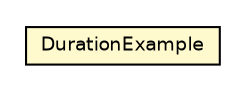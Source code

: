 #!/usr/local/bin/dot
#
# Class diagram 
# Generated by UMLGraph version R5_6-24-gf6e263 (http://www.umlgraph.org/)
#

digraph G {
	edge [fontname="Helvetica",fontsize=10,labelfontname="Helvetica",labelfontsize=10];
	node [fontname="Helvetica",fontsize=10,shape=plaintext];
	nodesep=0.25;
	ranksep=0.5;
	// com.rockhoppertech.music.examples.DurationExample
	c2871 [label=<<table title="com.rockhoppertech.music.examples.DurationExample" border="0" cellborder="1" cellspacing="0" cellpadding="2" port="p" bgcolor="lemonChiffon" href="./DurationExample.html">
		<tr><td><table border="0" cellspacing="0" cellpadding="1">
<tr><td align="center" balign="center"> DurationExample </td></tr>
		</table></td></tr>
		</table>>, URL="./DurationExample.html", fontname="Helvetica", fontcolor="black", fontsize=9.0];
}


